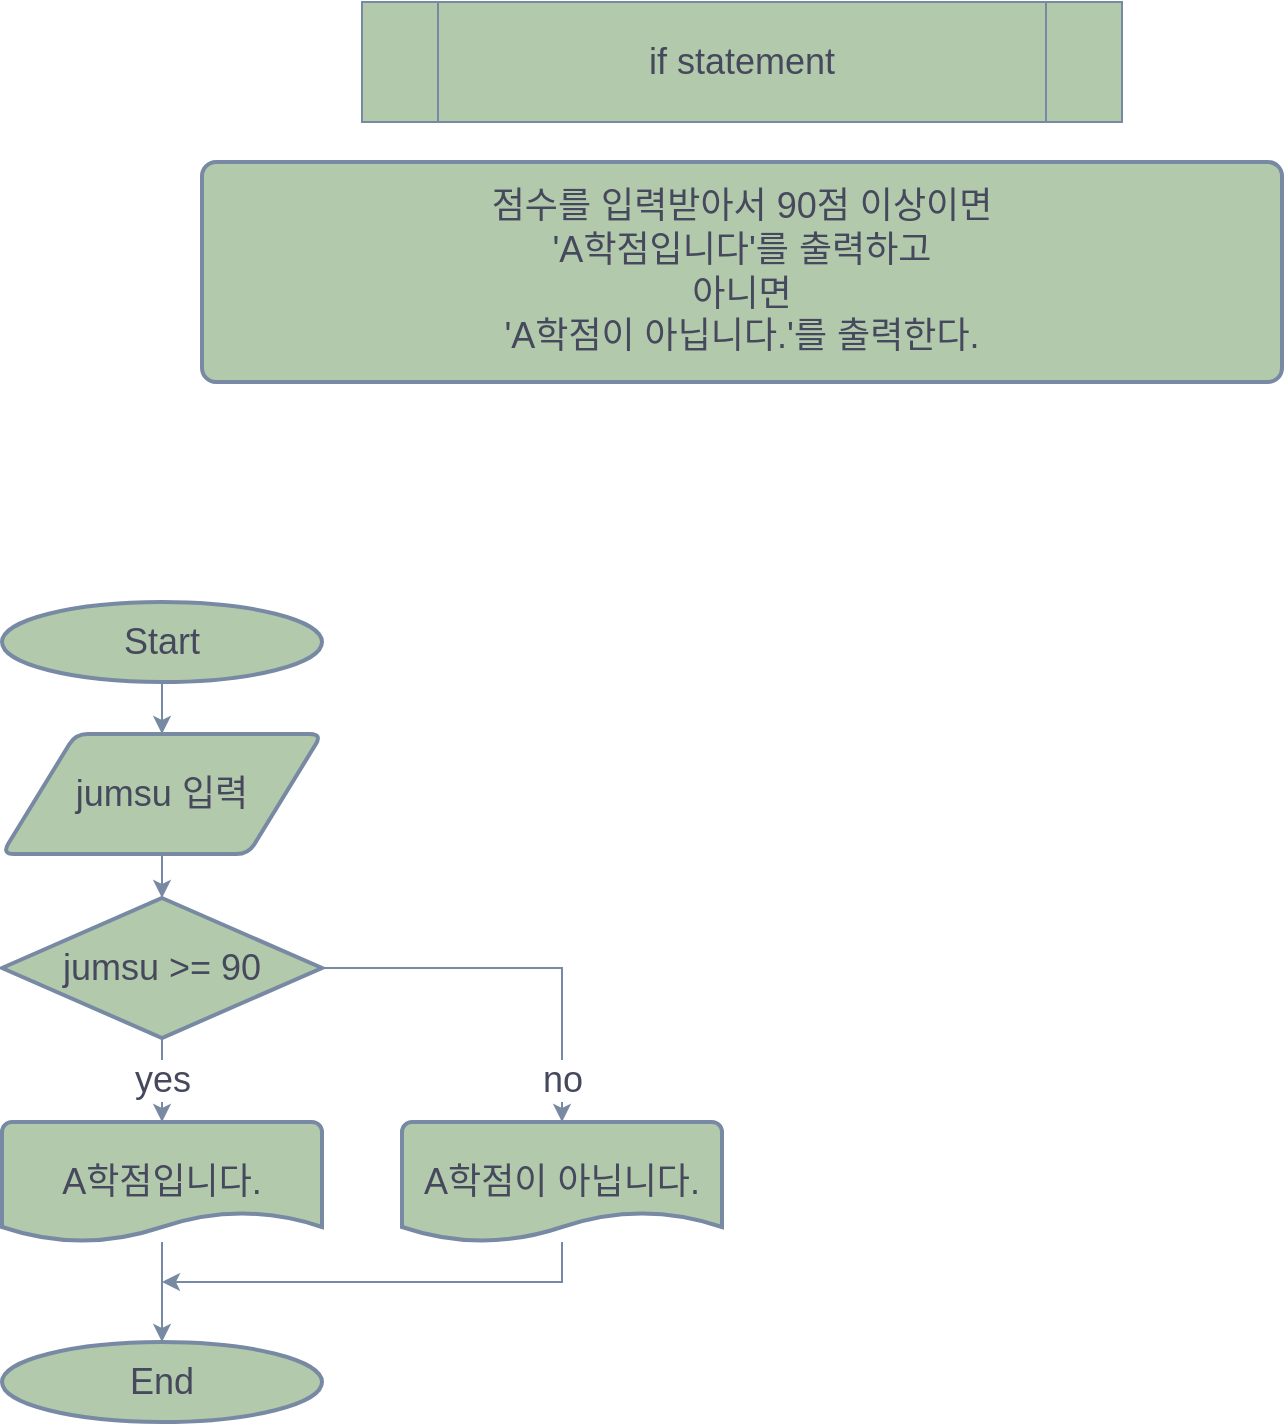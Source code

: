 <mxfile version="19.0.3" type="device"><diagram id="EZYfb851PEDaN5jhhmad" name="Page-1"><mxGraphModel dx="1102" dy="854" grid="1" gridSize="10" guides="1" tooltips="1" connect="1" arrows="1" fold="1" page="1" pageScale="1" pageWidth="850" pageHeight="1100" math="0" shadow="0"><root><mxCell id="0"/><mxCell id="1" parent="0"/><mxCell id="szMj8ohckMCX3VaGacYi-1" value="if statement" style="shape=process;whiteSpace=wrap;html=1;backgroundOutline=1;fillColor=#B2C9AB;strokeColor=#788AA3;fontSize=18;fontColor=#46495D;" vertex="1" parent="1"><mxGeometry x="250" y="20" width="380" height="60" as="geometry"/></mxCell><mxCell id="szMj8ohckMCX3VaGacYi-2" value="점수를 입력받아서 90점 이상이면&lt;br&gt;'A학점입니다'를 출력하고 &lt;br&gt;아니면&lt;br&gt;'A학점이 아닙니다.'를 출력한다." style="rounded=1;whiteSpace=wrap;html=1;absoluteArcSize=1;arcSize=14;strokeWidth=2;fontSize=18;fillColor=#B2C9AB;strokeColor=#788AA3;fontColor=#46495D;" vertex="1" parent="1"><mxGeometry x="170" y="100" width="540" height="110" as="geometry"/></mxCell><mxCell id="szMj8ohckMCX3VaGacYi-16" value="" style="edgeStyle=orthogonalEdgeStyle;rounded=0;orthogonalLoop=1;jettySize=auto;html=1;fontSize=18;strokeColor=#788AA3;fontColor=#46495D;" edge="1" parent="1" source="szMj8ohckMCX3VaGacYi-3" target="szMj8ohckMCX3VaGacYi-15"><mxGeometry relative="1" as="geometry"/></mxCell><mxCell id="szMj8ohckMCX3VaGacYi-3" value="Start" style="strokeWidth=2;html=1;shape=mxgraph.flowchart.start_1;whiteSpace=wrap;fontSize=18;fillColor=#B2C9AB;strokeColor=#788AA3;fontColor=#46495D;" vertex="1" parent="1"><mxGeometry x="70" y="320" width="160" height="40" as="geometry"/></mxCell><mxCell id="szMj8ohckMCX3VaGacYi-4" value="End" style="strokeWidth=2;html=1;shape=mxgraph.flowchart.start_1;whiteSpace=wrap;fontSize=18;fillColor=#B2C9AB;strokeColor=#788AA3;fontColor=#46495D;" vertex="1" parent="1"><mxGeometry x="70" y="690" width="160" height="40" as="geometry"/></mxCell><mxCell id="szMj8ohckMCX3VaGacYi-9" value="yes" style="edgeStyle=orthogonalEdgeStyle;rounded=0;orthogonalLoop=1;jettySize=auto;html=1;fontSize=18;strokeColor=#788AA3;fontColor=#46495D;" edge="1" parent="1" source="szMj8ohckMCX3VaGacYi-6" target="szMj8ohckMCX3VaGacYi-7"><mxGeometry relative="1" as="geometry"/></mxCell><mxCell id="szMj8ohckMCX3VaGacYi-10" value="no" style="edgeStyle=orthogonalEdgeStyle;rounded=0;orthogonalLoop=1;jettySize=auto;html=1;fontSize=18;strokeColor=#788AA3;fontColor=#46495D;" edge="1" parent="1" source="szMj8ohckMCX3VaGacYi-6" target="szMj8ohckMCX3VaGacYi-8"><mxGeometry x="0.786" relative="1" as="geometry"><mxPoint as="offset"/></mxGeometry></mxCell><mxCell id="szMj8ohckMCX3VaGacYi-6" value="jumsu &amp;gt;= 90" style="strokeWidth=2;html=1;shape=mxgraph.flowchart.decision;whiteSpace=wrap;fontSize=18;fillColor=#B2C9AB;strokeColor=#788AA3;fontColor=#46495D;" vertex="1" parent="1"><mxGeometry x="70" y="468" width="160" height="70" as="geometry"/></mxCell><mxCell id="szMj8ohckMCX3VaGacYi-13" value="" style="edgeStyle=orthogonalEdgeStyle;rounded=0;orthogonalLoop=1;jettySize=auto;html=1;fontSize=18;strokeColor=#788AA3;fontColor=#46495D;" edge="1" parent="1" source="szMj8ohckMCX3VaGacYi-7" target="szMj8ohckMCX3VaGacYi-4"><mxGeometry relative="1" as="geometry"/></mxCell><mxCell id="szMj8ohckMCX3VaGacYi-7" value="A학점입니다." style="strokeWidth=2;html=1;shape=mxgraph.flowchart.document2;whiteSpace=wrap;size=0.25;fontSize=18;fillColor=#B2C9AB;strokeColor=#788AA3;fontColor=#46495D;" vertex="1" parent="1"><mxGeometry x="70" y="580" width="160" height="60" as="geometry"/></mxCell><mxCell id="szMj8ohckMCX3VaGacYi-14" style="edgeStyle=orthogonalEdgeStyle;rounded=0;orthogonalLoop=1;jettySize=auto;html=1;fontSize=18;strokeColor=#788AA3;fontColor=#46495D;" edge="1" parent="1" source="szMj8ohckMCX3VaGacYi-8"><mxGeometry relative="1" as="geometry"><mxPoint x="150" y="660" as="targetPoint"/><Array as="points"><mxPoint x="350" y="660"/></Array></mxGeometry></mxCell><mxCell id="szMj8ohckMCX3VaGacYi-8" value="A학점이 아닙니다." style="strokeWidth=2;html=1;shape=mxgraph.flowchart.document2;whiteSpace=wrap;size=0.25;fontSize=18;fillColor=#B2C9AB;strokeColor=#788AA3;fontColor=#46495D;" vertex="1" parent="1"><mxGeometry x="270" y="580" width="160" height="60" as="geometry"/></mxCell><mxCell id="szMj8ohckMCX3VaGacYi-17" style="edgeStyle=orthogonalEdgeStyle;rounded=0;orthogonalLoop=1;jettySize=auto;html=1;exitX=0.5;exitY=1;exitDx=0;exitDy=0;entryX=0.5;entryY=0;entryDx=0;entryDy=0;entryPerimeter=0;fontSize=18;strokeColor=#788AA3;fontColor=#46495D;" edge="1" parent="1" source="szMj8ohckMCX3VaGacYi-15" target="szMj8ohckMCX3VaGacYi-6"><mxGeometry relative="1" as="geometry"/></mxCell><mxCell id="szMj8ohckMCX3VaGacYi-15" value="jumsu 입력" style="shape=parallelogram;html=1;strokeWidth=2;perimeter=parallelogramPerimeter;whiteSpace=wrap;rounded=1;arcSize=12;size=0.23;fontSize=18;fillColor=#B2C9AB;strokeColor=#788AA3;fontColor=#46495D;" vertex="1" parent="1"><mxGeometry x="70" y="386" width="160" height="60" as="geometry"/></mxCell></root></mxGraphModel></diagram></mxfile>